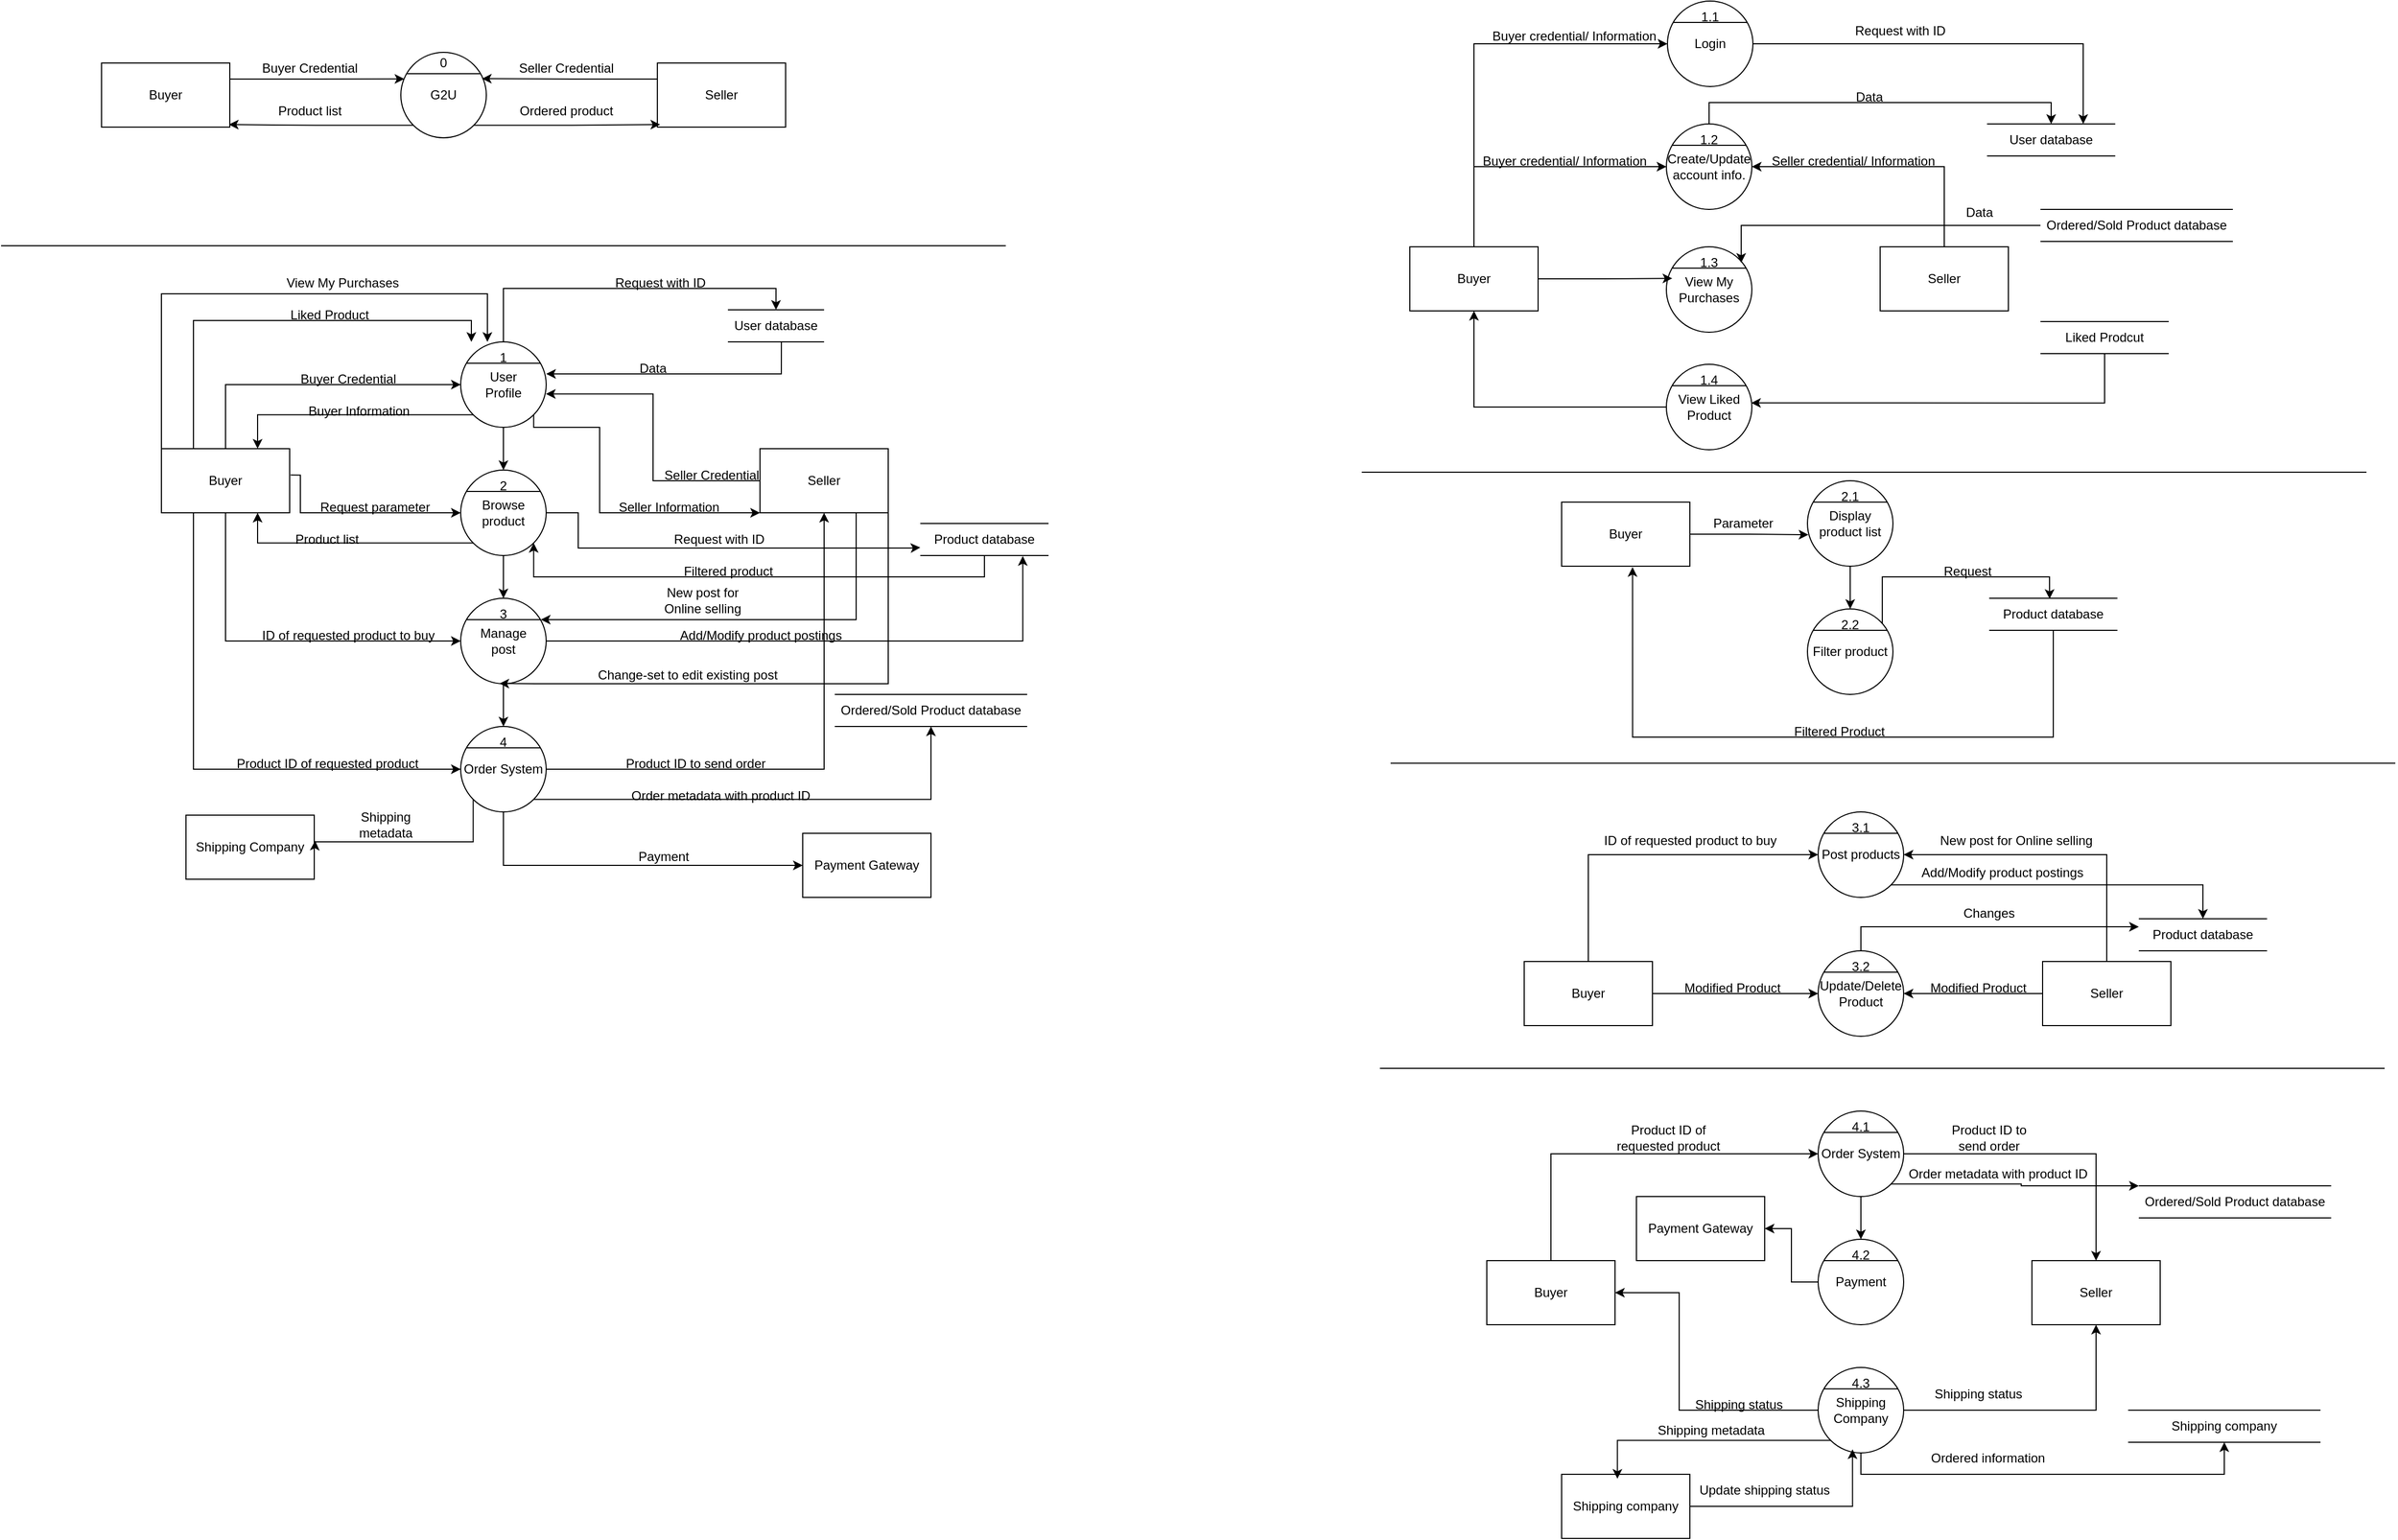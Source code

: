 <?xml version="1.0" encoding="UTF-8"?>
<mxfile version="25.0.3">
  <diagram name="Page-1" id="2da0_LZhXE6AjT2mIMM_">
    <mxGraphModel dx="4185" dy="1865" grid="0" gridSize="10" guides="1" tooltips="1" connect="1" arrows="1" fold="1" page="1" pageScale="1" pageWidth="1169" pageHeight="1654" math="0" shadow="0">
      <root>
        <mxCell id="0" />
        <mxCell id="1" parent="0" />
        <mxCell id="HS7JQHIB1URSpB4j-kUg-1" value="" style="group" parent="1" connectable="0" vertex="1">
          <mxGeometry x="480" y="360" width="80" height="80" as="geometry" />
        </mxCell>
        <mxCell id="HS7JQHIB1URSpB4j-kUg-2" value="User&lt;div&gt;Profile&lt;/div&gt;" style="ellipse;whiteSpace=wrap;html=1;aspect=fixed;" parent="HS7JQHIB1URSpB4j-kUg-1" vertex="1">
          <mxGeometry width="80" height="80" as="geometry" />
        </mxCell>
        <mxCell id="HS7JQHIB1URSpB4j-kUg-3" value="" style="endArrow=none;html=1;rounded=0;" parent="HS7JQHIB1URSpB4j-kUg-1" edge="1">
          <mxGeometry width="50" height="50" relative="1" as="geometry">
            <mxPoint x="5" y="20" as="sourcePoint" />
            <mxPoint x="75" y="20" as="targetPoint" />
          </mxGeometry>
        </mxCell>
        <mxCell id="HS7JQHIB1URSpB4j-kUg-4" value="1" style="text;html=1;align=center;verticalAlign=middle;whiteSpace=wrap;rounded=0;" parent="HS7JQHIB1URSpB4j-kUg-1" vertex="1">
          <mxGeometry x="10" width="60" height="30" as="geometry" />
        </mxCell>
        <mxCell id="HS7JQHIB1URSpB4j-kUg-5" value="" style="group" parent="1" connectable="0" vertex="1">
          <mxGeometry x="144" y="89" width="640" height="80" as="geometry" />
        </mxCell>
        <mxCell id="HS7JQHIB1URSpB4j-kUg-6" value="" style="group" parent="HS7JQHIB1URSpB4j-kUg-5" vertex="1" connectable="0">
          <mxGeometry x="280" width="80" height="80" as="geometry" />
        </mxCell>
        <mxCell id="HS7JQHIB1URSpB4j-kUg-7" value="G2U" style="ellipse;whiteSpace=wrap;html=1;aspect=fixed;" parent="HS7JQHIB1URSpB4j-kUg-6" vertex="1">
          <mxGeometry width="80" height="80" as="geometry" />
        </mxCell>
        <mxCell id="HS7JQHIB1URSpB4j-kUg-8" value="" style="endArrow=none;html=1;rounded=0;" parent="HS7JQHIB1URSpB4j-kUg-6" edge="1">
          <mxGeometry width="50" height="50" relative="1" as="geometry">
            <mxPoint x="5" y="20" as="sourcePoint" />
            <mxPoint x="75" y="20" as="targetPoint" />
          </mxGeometry>
        </mxCell>
        <mxCell id="HS7JQHIB1URSpB4j-kUg-9" value="0" style="text;html=1;align=center;verticalAlign=middle;whiteSpace=wrap;rounded=0;" parent="HS7JQHIB1URSpB4j-kUg-6" vertex="1">
          <mxGeometry x="20" width="40" height="20" as="geometry" />
        </mxCell>
        <mxCell id="HS7JQHIB1URSpB4j-kUg-10" value="Buyer" style="rounded=0;whiteSpace=wrap;html=1;" parent="HS7JQHIB1URSpB4j-kUg-5" vertex="1">
          <mxGeometry y="10" width="120" height="60" as="geometry" />
        </mxCell>
        <mxCell id="HS7JQHIB1URSpB4j-kUg-11" value="Seller" style="rounded=0;whiteSpace=wrap;html=1;" parent="HS7JQHIB1URSpB4j-kUg-5" vertex="1">
          <mxGeometry x="520" y="10" width="120" height="60" as="geometry" />
        </mxCell>
        <mxCell id="HS7JQHIB1URSpB4j-kUg-12" style="edgeStyle=orthogonalEdgeStyle;rounded=0;orthogonalLoop=1;jettySize=auto;html=1;exitX=1;exitY=0.25;exitDx=0;exitDy=0;entryX=0.041;entryY=0.311;entryDx=0;entryDy=0;entryPerimeter=0;" parent="HS7JQHIB1URSpB4j-kUg-5" source="HS7JQHIB1URSpB4j-kUg-10" target="HS7JQHIB1URSpB4j-kUg-7" edge="1">
          <mxGeometry relative="1" as="geometry" />
        </mxCell>
        <mxCell id="HS7JQHIB1URSpB4j-kUg-13" style="edgeStyle=orthogonalEdgeStyle;rounded=0;orthogonalLoop=1;jettySize=auto;html=1;exitX=0;exitY=0.25;exitDx=0;exitDy=0;entryX=0.949;entryY=0.308;entryDx=0;entryDy=0;entryPerimeter=0;" parent="HS7JQHIB1URSpB4j-kUg-5" source="HS7JQHIB1URSpB4j-kUg-11" target="HS7JQHIB1URSpB4j-kUg-7" edge="1">
          <mxGeometry relative="1" as="geometry" />
        </mxCell>
        <mxCell id="HS7JQHIB1URSpB4j-kUg-14" value="Seller Credential" style="text;html=1;align=center;verticalAlign=middle;whiteSpace=wrap;rounded=0;" parent="HS7JQHIB1URSpB4j-kUg-5" vertex="1">
          <mxGeometry x="380" width="110" height="30" as="geometry" />
        </mxCell>
        <mxCell id="HS7JQHIB1URSpB4j-kUg-15" value="Buyer Credential" style="text;html=1;align=center;verticalAlign=middle;whiteSpace=wrap;rounded=0;" parent="HS7JQHIB1URSpB4j-kUg-5" vertex="1">
          <mxGeometry x="140" width="110" height="30" as="geometry" />
        </mxCell>
        <mxCell id="HS7JQHIB1URSpB4j-kUg-16" style="edgeStyle=orthogonalEdgeStyle;rounded=0;orthogonalLoop=1;jettySize=auto;html=1;exitX=1;exitY=1;exitDx=0;exitDy=0;entryX=0.022;entryY=0.96;entryDx=0;entryDy=0;entryPerimeter=0;" parent="HS7JQHIB1URSpB4j-kUg-5" source="HS7JQHIB1URSpB4j-kUg-7" target="HS7JQHIB1URSpB4j-kUg-11" edge="1">
          <mxGeometry relative="1" as="geometry" />
        </mxCell>
        <mxCell id="HS7JQHIB1URSpB4j-kUg-17" value="Ordered product" style="text;html=1;align=center;verticalAlign=middle;whiteSpace=wrap;rounded=0;" parent="HS7JQHIB1URSpB4j-kUg-5" vertex="1">
          <mxGeometry x="380" y="40" width="110" height="30" as="geometry" />
        </mxCell>
        <mxCell id="HS7JQHIB1URSpB4j-kUg-18" style="edgeStyle=orthogonalEdgeStyle;rounded=0;orthogonalLoop=1;jettySize=auto;html=1;exitX=0;exitY=1;exitDx=0;exitDy=0;entryX=0.993;entryY=0.96;entryDx=0;entryDy=0;entryPerimeter=0;" parent="HS7JQHIB1URSpB4j-kUg-5" source="HS7JQHIB1URSpB4j-kUg-7" target="HS7JQHIB1URSpB4j-kUg-10" edge="1">
          <mxGeometry relative="1" as="geometry" />
        </mxCell>
        <mxCell id="HS7JQHIB1URSpB4j-kUg-19" value="Product list" style="text;html=1;align=center;verticalAlign=middle;whiteSpace=wrap;rounded=0;" parent="HS7JQHIB1URSpB4j-kUg-5" vertex="1">
          <mxGeometry x="140" y="40" width="110" height="30" as="geometry" />
        </mxCell>
        <mxCell id="HS7JQHIB1URSpB4j-kUg-20" value="" style="group" parent="1" connectable="0" vertex="1">
          <mxGeometry x="480" y="480" width="80" height="80" as="geometry" />
        </mxCell>
        <mxCell id="HS7JQHIB1URSpB4j-kUg-21" value="Browse&lt;div&gt;product&lt;/div&gt;" style="ellipse;whiteSpace=wrap;html=1;aspect=fixed;" parent="HS7JQHIB1URSpB4j-kUg-20" vertex="1">
          <mxGeometry width="80" height="80" as="geometry" />
        </mxCell>
        <mxCell id="HS7JQHIB1URSpB4j-kUg-22" value="" style="endArrow=none;html=1;rounded=0;" parent="HS7JQHIB1URSpB4j-kUg-20" edge="1">
          <mxGeometry width="50" height="50" relative="1" as="geometry">
            <mxPoint x="5" y="20" as="sourcePoint" />
            <mxPoint x="75" y="20" as="targetPoint" />
          </mxGeometry>
        </mxCell>
        <mxCell id="HS7JQHIB1URSpB4j-kUg-23" value="2" style="text;html=1;align=center;verticalAlign=middle;whiteSpace=wrap;rounded=0;" parent="HS7JQHIB1URSpB4j-kUg-20" vertex="1">
          <mxGeometry x="10" width="60" height="30" as="geometry" />
        </mxCell>
        <mxCell id="HS7JQHIB1URSpB4j-kUg-24" value="" style="group" parent="1" connectable="0" vertex="1">
          <mxGeometry x="480" y="600" width="80" height="80" as="geometry" />
        </mxCell>
        <mxCell id="HS7JQHIB1URSpB4j-kUg-25" value="Manage&lt;div&gt;post&lt;/div&gt;" style="ellipse;whiteSpace=wrap;html=1;aspect=fixed;" parent="HS7JQHIB1URSpB4j-kUg-24" vertex="1">
          <mxGeometry width="80" height="80" as="geometry" />
        </mxCell>
        <mxCell id="HS7JQHIB1URSpB4j-kUg-26" value="" style="endArrow=none;html=1;rounded=0;" parent="HS7JQHIB1URSpB4j-kUg-24" edge="1">
          <mxGeometry width="50" height="50" relative="1" as="geometry">
            <mxPoint x="5" y="20" as="sourcePoint" />
            <mxPoint x="75" y="20" as="targetPoint" />
          </mxGeometry>
        </mxCell>
        <mxCell id="HS7JQHIB1URSpB4j-kUg-27" value="3" style="text;html=1;align=center;verticalAlign=middle;whiteSpace=wrap;rounded=0;" parent="HS7JQHIB1URSpB4j-kUg-24" vertex="1">
          <mxGeometry x="10" width="60" height="30" as="geometry" />
        </mxCell>
        <mxCell id="HS7JQHIB1URSpB4j-kUg-28" value="" style="group" parent="1" connectable="0" vertex="1">
          <mxGeometry x="1750" y="1080" width="80" height="80" as="geometry" />
        </mxCell>
        <mxCell id="HS7JQHIB1URSpB4j-kUg-29" value="Order System" style="ellipse;whiteSpace=wrap;html=1;aspect=fixed;" parent="HS7JQHIB1URSpB4j-kUg-28" vertex="1">
          <mxGeometry width="80" height="80" as="geometry" />
        </mxCell>
        <mxCell id="HS7JQHIB1URSpB4j-kUg-30" value="" style="endArrow=none;html=1;rounded=0;" parent="HS7JQHIB1URSpB4j-kUg-28" edge="1">
          <mxGeometry width="50" height="50" relative="1" as="geometry">
            <mxPoint x="5" y="20" as="sourcePoint" />
            <mxPoint x="75" y="20" as="targetPoint" />
          </mxGeometry>
        </mxCell>
        <mxCell id="HS7JQHIB1URSpB4j-kUg-31" value="4.1" style="text;html=1;align=center;verticalAlign=middle;whiteSpace=wrap;rounded=0;" parent="HS7JQHIB1URSpB4j-kUg-28" vertex="1">
          <mxGeometry x="10" width="60" height="30" as="geometry" />
        </mxCell>
        <mxCell id="HS7JQHIB1URSpB4j-kUg-32" style="edgeStyle=orthogonalEdgeStyle;rounded=0;orthogonalLoop=1;jettySize=auto;html=1;entryX=0;entryY=0.5;entryDx=0;entryDy=0;" parent="1" source="HS7JQHIB1URSpB4j-kUg-36" target="HS7JQHIB1URSpB4j-kUg-2" edge="1">
          <mxGeometry relative="1" as="geometry">
            <Array as="points">
              <mxPoint x="260" y="400" />
            </Array>
          </mxGeometry>
        </mxCell>
        <mxCell id="HS7JQHIB1URSpB4j-kUg-33" style="edgeStyle=orthogonalEdgeStyle;rounded=0;orthogonalLoop=1;jettySize=auto;html=1;exitX=1.007;exitY=0.411;exitDx=0;exitDy=0;entryX=0;entryY=0.5;entryDx=0;entryDy=0;exitPerimeter=0;" parent="1" source="HS7JQHIB1URSpB4j-kUg-36" target="HS7JQHIB1URSpB4j-kUg-21" edge="1">
          <mxGeometry relative="1" as="geometry">
            <Array as="points">
              <mxPoint x="330" y="485" />
              <mxPoint x="330" y="520" />
            </Array>
          </mxGeometry>
        </mxCell>
        <mxCell id="HS7JQHIB1URSpB4j-kUg-34" style="edgeStyle=orthogonalEdgeStyle;rounded=0;orthogonalLoop=1;jettySize=auto;html=1;entryX=0;entryY=0.5;entryDx=0;entryDy=0;exitX=0.5;exitY=1;exitDx=0;exitDy=0;" parent="1" source="HS7JQHIB1URSpB4j-kUg-36" target="HS7JQHIB1URSpB4j-kUg-25" edge="1">
          <mxGeometry relative="1" as="geometry" />
        </mxCell>
        <mxCell id="HS7JQHIB1URSpB4j-kUg-35" style="edgeStyle=orthogonalEdgeStyle;rounded=0;orthogonalLoop=1;jettySize=auto;html=1;exitX=0.25;exitY=1;exitDx=0;exitDy=0;entryX=0;entryY=0.5;entryDx=0;entryDy=0;" parent="1" source="HS7JQHIB1URSpB4j-kUg-36" target="HS7JQHIB1URSpB4j-kUg-66" edge="1">
          <mxGeometry relative="1" as="geometry" />
        </mxCell>
        <mxCell id="EbZkSFVfQPcEhWvSneCZ-1" style="edgeStyle=orthogonalEdgeStyle;rounded=0;orthogonalLoop=1;jettySize=auto;html=1;exitX=0.25;exitY=0;exitDx=0;exitDy=0;entryX=0;entryY=0;entryDx=0;entryDy=0;" edge="1" parent="1" source="HS7JQHIB1URSpB4j-kUg-36" target="HS7JQHIB1URSpB4j-kUg-4">
          <mxGeometry relative="1" as="geometry" />
        </mxCell>
        <mxCell id="EbZkSFVfQPcEhWvSneCZ-3" style="edgeStyle=orthogonalEdgeStyle;rounded=0;orthogonalLoop=1;jettySize=auto;html=1;exitX=0;exitY=0;exitDx=0;exitDy=0;entryX=0.25;entryY=0;entryDx=0;entryDy=0;" edge="1" parent="1" source="HS7JQHIB1URSpB4j-kUg-36" target="HS7JQHIB1URSpB4j-kUg-4">
          <mxGeometry relative="1" as="geometry">
            <Array as="points">
              <mxPoint x="200" y="315" />
              <mxPoint x="505" y="315" />
            </Array>
          </mxGeometry>
        </mxCell>
        <mxCell id="HS7JQHIB1URSpB4j-kUg-36" value="Buyer" style="rounded=0;whiteSpace=wrap;html=1;" parent="1" vertex="1">
          <mxGeometry x="200" y="460" width="120" height="60" as="geometry" />
        </mxCell>
        <mxCell id="EbZkSFVfQPcEhWvSneCZ-9" style="edgeStyle=orthogonalEdgeStyle;rounded=0;orthogonalLoop=1;jettySize=auto;html=1;exitX=1;exitY=1;exitDx=0;exitDy=0;entryX=0.454;entryY=0.997;entryDx=0;entryDy=0;entryPerimeter=0;" edge="1" parent="1" source="HS7JQHIB1URSpB4j-kUg-37" target="HS7JQHIB1URSpB4j-kUg-25">
          <mxGeometry relative="1" as="geometry">
            <mxPoint x="564" y="667" as="targetPoint" />
            <Array as="points">
              <mxPoint x="880" y="680" />
              <mxPoint x="550" y="680" />
            </Array>
          </mxGeometry>
        </mxCell>
        <mxCell id="HS7JQHIB1URSpB4j-kUg-37" value="Seller" style="rounded=0;whiteSpace=wrap;html=1;" parent="1" vertex="1">
          <mxGeometry x="760" y="460" width="120" height="60" as="geometry" />
        </mxCell>
        <mxCell id="HS7JQHIB1URSpB4j-kUg-38" value="" style="group" parent="1" connectable="0" vertex="1">
          <mxGeometry x="730" y="330" width="90" height="30" as="geometry" />
        </mxCell>
        <mxCell id="HS7JQHIB1URSpB4j-kUg-39" value="" style="endArrow=none;html=1;rounded=0;" parent="HS7JQHIB1URSpB4j-kUg-38" edge="1">
          <mxGeometry width="50" height="50" relative="1" as="geometry">
            <mxPoint as="sourcePoint" />
            <mxPoint x="90" as="targetPoint" />
          </mxGeometry>
        </mxCell>
        <mxCell id="HS7JQHIB1URSpB4j-kUg-40" value="" style="endArrow=none;html=1;rounded=0;" parent="HS7JQHIB1URSpB4j-kUg-38" edge="1">
          <mxGeometry width="50" height="50" relative="1" as="geometry">
            <mxPoint y="30" as="sourcePoint" />
            <mxPoint x="90" y="30" as="targetPoint" />
          </mxGeometry>
        </mxCell>
        <mxCell id="HS7JQHIB1URSpB4j-kUg-41" value="User database" style="text;html=1;align=center;verticalAlign=middle;whiteSpace=wrap;rounded=0;" parent="HS7JQHIB1URSpB4j-kUg-38" vertex="1">
          <mxGeometry width="90" height="30" as="geometry" />
        </mxCell>
        <mxCell id="HS7JQHIB1URSpB4j-kUg-42" style="edgeStyle=orthogonalEdgeStyle;rounded=0;orthogonalLoop=1;jettySize=auto;html=1;exitX=0.5;exitY=0;exitDx=0;exitDy=0;entryX=0.5;entryY=0;entryDx=0;entryDy=0;" parent="1" source="HS7JQHIB1URSpB4j-kUg-4" target="HS7JQHIB1URSpB4j-kUg-41" edge="1">
          <mxGeometry relative="1" as="geometry">
            <mxPoint x="519.793" y="250" as="targetPoint" />
          </mxGeometry>
        </mxCell>
        <mxCell id="HS7JQHIB1URSpB4j-kUg-43" value="Request with ID" style="text;html=1;align=center;verticalAlign=middle;whiteSpace=wrap;rounded=0;" parent="1" vertex="1">
          <mxGeometry x="610" y="290" width="114" height="30" as="geometry" />
        </mxCell>
        <mxCell id="HS7JQHIB1URSpB4j-kUg-44" value="Data" style="text;html=1;align=center;verticalAlign=middle;whiteSpace=wrap;rounded=0;" parent="1" vertex="1">
          <mxGeometry x="630" y="370" width="60" height="30" as="geometry" />
        </mxCell>
        <mxCell id="HS7JQHIB1URSpB4j-kUg-45" value="Request with ID" style="text;html=1;align=center;verticalAlign=middle;whiteSpace=wrap;rounded=0;" parent="1" vertex="1">
          <mxGeometry x="664" y="530" width="116" height="30" as="geometry" />
        </mxCell>
        <mxCell id="HS7JQHIB1URSpB4j-kUg-46" value="Buyer Credential" style="text;html=1;align=center;verticalAlign=middle;whiteSpace=wrap;rounded=0;" parent="1" vertex="1">
          <mxGeometry x="310" y="380" width="130" height="30" as="geometry" />
        </mxCell>
        <mxCell id="HS7JQHIB1URSpB4j-kUg-47" style="edgeStyle=orthogonalEdgeStyle;rounded=0;orthogonalLoop=1;jettySize=auto;html=1;entryX=0.997;entryY=0.609;entryDx=0;entryDy=0;entryPerimeter=0;" parent="1" source="HS7JQHIB1URSpB4j-kUg-37" target="HS7JQHIB1URSpB4j-kUg-2" edge="1">
          <mxGeometry relative="1" as="geometry" />
        </mxCell>
        <mxCell id="HS7JQHIB1URSpB4j-kUg-48" value="Seller Credential" style="text;html=1;align=center;verticalAlign=middle;whiteSpace=wrap;rounded=0;" parent="1" vertex="1">
          <mxGeometry x="650" y="470" width="130" height="30" as="geometry" />
        </mxCell>
        <mxCell id="HS7JQHIB1URSpB4j-kUg-49" style="edgeStyle=orthogonalEdgeStyle;rounded=0;orthogonalLoop=1;jettySize=auto;html=1;exitX=0;exitY=1;exitDx=0;exitDy=0;entryX=0.75;entryY=0;entryDx=0;entryDy=0;" parent="1" source="HS7JQHIB1URSpB4j-kUg-2" target="HS7JQHIB1URSpB4j-kUg-36" edge="1">
          <mxGeometry relative="1" as="geometry" />
        </mxCell>
        <mxCell id="HS7JQHIB1URSpB4j-kUg-50" value="Buyer Information" style="text;html=1;align=center;verticalAlign=middle;whiteSpace=wrap;rounded=0;" parent="1" vertex="1">
          <mxGeometry x="320" y="410" width="130" height="30" as="geometry" />
        </mxCell>
        <mxCell id="HS7JQHIB1URSpB4j-kUg-51" style="edgeStyle=orthogonalEdgeStyle;rounded=0;orthogonalLoop=1;jettySize=auto;html=1;exitX=1;exitY=1;exitDx=0;exitDy=0;entryX=0;entryY=1;entryDx=0;entryDy=0;" parent="1" source="HS7JQHIB1URSpB4j-kUg-2" target="HS7JQHIB1URSpB4j-kUg-37" edge="1">
          <mxGeometry relative="1" as="geometry">
            <Array as="points">
              <mxPoint x="548" y="440" />
              <mxPoint x="610" y="440" />
              <mxPoint x="610" y="520" />
            </Array>
          </mxGeometry>
        </mxCell>
        <mxCell id="HS7JQHIB1URSpB4j-kUg-52" value="Seller Information" style="text;html=1;align=center;verticalAlign=middle;whiteSpace=wrap;rounded=0;" parent="1" vertex="1">
          <mxGeometry x="610" y="500" width="130" height="30" as="geometry" />
        </mxCell>
        <mxCell id="HS7JQHIB1URSpB4j-kUg-53" style="edgeStyle=orthogonalEdgeStyle;rounded=0;orthogonalLoop=1;jettySize=auto;html=1;entryX=1;entryY=0.375;entryDx=0;entryDy=0;entryPerimeter=0;exitX=0.556;exitY=1.013;exitDx=0;exitDy=0;exitPerimeter=0;" parent="1" source="HS7JQHIB1URSpB4j-kUg-41" target="HS7JQHIB1URSpB4j-kUg-2" edge="1">
          <mxGeometry relative="1" as="geometry">
            <mxPoint x="800" y="370" as="sourcePoint" />
            <mxPoint x="603" y="390" as="targetPoint" />
            <Array as="points">
              <mxPoint x="780" y="390" />
            </Array>
          </mxGeometry>
        </mxCell>
        <mxCell id="HS7JQHIB1URSpB4j-kUg-54" value="Request parameter" style="text;html=1;align=center;verticalAlign=middle;whiteSpace=wrap;rounded=0;" parent="1" vertex="1">
          <mxGeometry x="330" y="500" width="140" height="30" as="geometry" />
        </mxCell>
        <mxCell id="HS7JQHIB1URSpB4j-kUg-55" style="edgeStyle=orthogonalEdgeStyle;rounded=0;orthogonalLoop=1;jettySize=auto;html=1;exitX=0;exitY=1;exitDx=0;exitDy=0;entryX=0.75;entryY=1;entryDx=0;entryDy=0;" parent="1" source="HS7JQHIB1URSpB4j-kUg-21" target="HS7JQHIB1URSpB4j-kUg-36" edge="1">
          <mxGeometry relative="1" as="geometry" />
        </mxCell>
        <mxCell id="HS7JQHIB1URSpB4j-kUg-56" value="Product list" style="text;html=1;align=center;verticalAlign=middle;whiteSpace=wrap;rounded=0;" parent="1" vertex="1">
          <mxGeometry x="310" y="530" width="90" height="30" as="geometry" />
        </mxCell>
        <mxCell id="HS7JQHIB1URSpB4j-kUg-57" value="" style="group" parent="1" connectable="0" vertex="1">
          <mxGeometry x="910" y="530" width="120" height="30" as="geometry" />
        </mxCell>
        <mxCell id="HS7JQHIB1URSpB4j-kUg-58" value="" style="endArrow=none;html=1;rounded=0;" parent="HS7JQHIB1URSpB4j-kUg-57" edge="1">
          <mxGeometry width="50" height="50" relative="1" as="geometry">
            <mxPoint as="sourcePoint" />
            <mxPoint x="120" as="targetPoint" />
          </mxGeometry>
        </mxCell>
        <mxCell id="HS7JQHIB1URSpB4j-kUg-59" value="" style="endArrow=none;html=1;rounded=0;" parent="HS7JQHIB1URSpB4j-kUg-57" edge="1">
          <mxGeometry width="50" height="50" relative="1" as="geometry">
            <mxPoint y="30" as="sourcePoint" />
            <mxPoint x="120" y="30" as="targetPoint" />
          </mxGeometry>
        </mxCell>
        <mxCell id="HS7JQHIB1URSpB4j-kUg-60" value="Product database" style="text;html=1;align=center;verticalAlign=middle;whiteSpace=wrap;rounded=0;" parent="HS7JQHIB1URSpB4j-kUg-57" vertex="1">
          <mxGeometry width="120" height="30" as="geometry" />
        </mxCell>
        <mxCell id="HS7JQHIB1URSpB4j-kUg-61" style="edgeStyle=orthogonalEdgeStyle;rounded=0;orthogonalLoop=1;jettySize=auto;html=1;exitX=1;exitY=0.5;exitDx=0;exitDy=0;entryX=0;entryY=0.75;entryDx=0;entryDy=0;" parent="1" source="HS7JQHIB1URSpB4j-kUg-21" target="HS7JQHIB1URSpB4j-kUg-60" edge="1">
          <mxGeometry relative="1" as="geometry">
            <Array as="points">
              <mxPoint x="590" y="520" />
              <mxPoint x="590" y="553" />
              <mxPoint x="900" y="553" />
            </Array>
          </mxGeometry>
        </mxCell>
        <mxCell id="HS7JQHIB1URSpB4j-kUg-62" value="Add/Modify product postings" style="text;html=1;align=center;verticalAlign=middle;whiteSpace=wrap;rounded=0;" parent="1" vertex="1">
          <mxGeometry x="670" y="620" width="182" height="30" as="geometry" />
        </mxCell>
        <mxCell id="HS7JQHIB1URSpB4j-kUg-63" style="edgeStyle=orthogonalEdgeStyle;rounded=0;orthogonalLoop=1;jettySize=auto;html=1;exitX=0.5;exitY=1;exitDx=0;exitDy=0;entryX=1;entryY=1;entryDx=0;entryDy=0;" parent="1" source="HS7JQHIB1URSpB4j-kUg-60" target="HS7JQHIB1URSpB4j-kUg-21" edge="1">
          <mxGeometry relative="1" as="geometry">
            <Array as="points">
              <mxPoint x="970" y="580" />
              <mxPoint x="548" y="580" />
            </Array>
          </mxGeometry>
        </mxCell>
        <mxCell id="HS7JQHIB1URSpB4j-kUg-64" value="Filtered product" style="text;html=1;align=center;verticalAlign=middle;whiteSpace=wrap;rounded=0;" parent="1" vertex="1">
          <mxGeometry x="672.5" y="560" width="115" height="30" as="geometry" />
        </mxCell>
        <mxCell id="HS7JQHIB1URSpB4j-kUg-65" value="" style="group" parent="1" connectable="0" vertex="1">
          <mxGeometry x="480" y="720" width="80" height="80" as="geometry" />
        </mxCell>
        <mxCell id="HS7JQHIB1URSpB4j-kUg-66" value="Order System" style="ellipse;whiteSpace=wrap;html=1;aspect=fixed;" parent="HS7JQHIB1URSpB4j-kUg-65" vertex="1">
          <mxGeometry width="80" height="80" as="geometry" />
        </mxCell>
        <mxCell id="HS7JQHIB1URSpB4j-kUg-67" value="" style="endArrow=none;html=1;rounded=0;" parent="HS7JQHIB1URSpB4j-kUg-65" edge="1">
          <mxGeometry width="50" height="50" relative="1" as="geometry">
            <mxPoint x="5" y="20" as="sourcePoint" />
            <mxPoint x="75" y="20" as="targetPoint" />
          </mxGeometry>
        </mxCell>
        <mxCell id="HS7JQHIB1URSpB4j-kUg-68" value="4" style="text;html=1;align=center;verticalAlign=middle;whiteSpace=wrap;rounded=0;" parent="HS7JQHIB1URSpB4j-kUg-65" vertex="1">
          <mxGeometry x="10" width="60" height="30" as="geometry" />
        </mxCell>
        <mxCell id="HS7JQHIB1URSpB4j-kUg-69" style="edgeStyle=orthogonalEdgeStyle;rounded=0;orthogonalLoop=1;jettySize=auto;html=1;entryX=0.799;entryY=1.017;entryDx=0;entryDy=0;entryPerimeter=0;" parent="1" source="HS7JQHIB1URSpB4j-kUg-25" target="HS7JQHIB1URSpB4j-kUg-60" edge="1">
          <mxGeometry relative="1" as="geometry" />
        </mxCell>
        <mxCell id="HS7JQHIB1URSpB4j-kUg-70" value="Product ID of requested product" style="text;html=1;align=center;verticalAlign=middle;whiteSpace=wrap;rounded=0;" parent="1" vertex="1">
          <mxGeometry x="261" y="740" width="189" height="30" as="geometry" />
        </mxCell>
        <mxCell id="HS7JQHIB1URSpB4j-kUg-71" value="New post for Online selling" style="text;html=1;align=center;verticalAlign=middle;whiteSpace=wrap;rounded=0;" parent="1" vertex="1">
          <mxGeometry x="659" y="587" width="95" height="30" as="geometry" />
        </mxCell>
        <mxCell id="HS7JQHIB1URSpB4j-kUg-72" style="edgeStyle=orthogonalEdgeStyle;rounded=0;orthogonalLoop=1;jettySize=auto;html=1;exitX=0.75;exitY=1;exitDx=0;exitDy=0;" parent="1" source="HS7JQHIB1URSpB4j-kUg-37" edge="1">
          <mxGeometry relative="1" as="geometry">
            <mxPoint x="895" y="530.0" as="sourcePoint" />
            <mxPoint x="555" y="620" as="targetPoint" />
            <Array as="points">
              <mxPoint x="850" y="620" />
            </Array>
          </mxGeometry>
        </mxCell>
        <mxCell id="HS7JQHIB1URSpB4j-kUg-73" value="Payment" style="text;html=1;align=center;verticalAlign=middle;whiteSpace=wrap;rounded=0;" parent="1" vertex="1">
          <mxGeometry x="640" y="827" width="60" height="30" as="geometry" />
        </mxCell>
        <mxCell id="HS7JQHIB1URSpB4j-kUg-74" value="ID of requested product to buy" style="text;html=1;align=center;verticalAlign=middle;whiteSpace=wrap;rounded=0;" parent="1" vertex="1">
          <mxGeometry x="284.13" y="620" width="181.75" height="30" as="geometry" />
        </mxCell>
        <mxCell id="HS7JQHIB1URSpB4j-kUg-75" value="" style="group" parent="1" connectable="0" vertex="1">
          <mxGeometry x="830" y="690" width="180" height="30" as="geometry" />
        </mxCell>
        <mxCell id="HS7JQHIB1URSpB4j-kUg-76" value="" style="endArrow=none;html=1;rounded=0;" parent="HS7JQHIB1URSpB4j-kUg-75" edge="1">
          <mxGeometry width="50" height="50" relative="1" as="geometry">
            <mxPoint as="sourcePoint" />
            <mxPoint x="180" as="targetPoint" />
          </mxGeometry>
        </mxCell>
        <mxCell id="HS7JQHIB1URSpB4j-kUg-77" value="" style="endArrow=none;html=1;rounded=0;" parent="HS7JQHIB1URSpB4j-kUg-75" edge="1">
          <mxGeometry width="50" height="50" relative="1" as="geometry">
            <mxPoint y="30" as="sourcePoint" />
            <mxPoint x="180" y="30" as="targetPoint" />
          </mxGeometry>
        </mxCell>
        <mxCell id="HS7JQHIB1URSpB4j-kUg-78" value="Ordered/Sold Product database" style="text;html=1;align=center;verticalAlign=middle;whiteSpace=wrap;rounded=0;" parent="HS7JQHIB1URSpB4j-kUg-75" vertex="1">
          <mxGeometry width="180" height="30" as="geometry" />
        </mxCell>
        <mxCell id="HS7JQHIB1URSpB4j-kUg-79" style="edgeStyle=orthogonalEdgeStyle;rounded=0;orthogonalLoop=1;jettySize=auto;html=1;exitX=1;exitY=0.5;exitDx=0;exitDy=0;entryX=0.5;entryY=1;entryDx=0;entryDy=0;" parent="1" source="HS7JQHIB1URSpB4j-kUg-66" target="HS7JQHIB1URSpB4j-kUg-37" edge="1">
          <mxGeometry relative="1" as="geometry" />
        </mxCell>
        <mxCell id="HS7JQHIB1URSpB4j-kUg-80" value="Product ID to send order" style="text;html=1;align=center;verticalAlign=middle;whiteSpace=wrap;rounded=0;" parent="1" vertex="1">
          <mxGeometry x="625" y="740" width="150" height="30" as="geometry" />
        </mxCell>
        <mxCell id="HS7JQHIB1URSpB4j-kUg-81" style="edgeStyle=orthogonalEdgeStyle;rounded=0;orthogonalLoop=1;jettySize=auto;html=1;exitX=1;exitY=1;exitDx=0;exitDy=0;entryX=0.5;entryY=1;entryDx=0;entryDy=0;" parent="1" source="HS7JQHIB1URSpB4j-kUg-66" target="HS7JQHIB1URSpB4j-kUg-78" edge="1">
          <mxGeometry relative="1" as="geometry" />
        </mxCell>
        <mxCell id="HS7JQHIB1URSpB4j-kUg-82" value="Order metadata with product ID" style="text;html=1;align=center;verticalAlign=middle;whiteSpace=wrap;rounded=0;" parent="1" vertex="1">
          <mxGeometry x="630" y="770" width="187" height="30" as="geometry" />
        </mxCell>
        <mxCell id="HS7JQHIB1URSpB4j-kUg-83" value="" style="group" parent="1" connectable="0" vertex="1">
          <mxGeometry x="1608" y="156" width="80" height="80" as="geometry" />
        </mxCell>
        <mxCell id="HS7JQHIB1URSpB4j-kUg-84" value="Create/Update&lt;div&gt;account info.&lt;/div&gt;" style="ellipse;whiteSpace=wrap;html=1;aspect=fixed;" parent="HS7JQHIB1URSpB4j-kUg-83" vertex="1">
          <mxGeometry width="80" height="80" as="geometry" />
        </mxCell>
        <mxCell id="HS7JQHIB1URSpB4j-kUg-85" value="" style="endArrow=none;html=1;rounded=0;" parent="HS7JQHIB1URSpB4j-kUg-83" edge="1">
          <mxGeometry width="50" height="50" relative="1" as="geometry">
            <mxPoint x="5" y="20" as="sourcePoint" />
            <mxPoint x="75" y="20" as="targetPoint" />
          </mxGeometry>
        </mxCell>
        <mxCell id="HS7JQHIB1URSpB4j-kUg-86" value="1.2" style="text;html=1;align=center;verticalAlign=middle;whiteSpace=wrap;rounded=0;" parent="HS7JQHIB1URSpB4j-kUg-83" vertex="1">
          <mxGeometry x="10" width="60" height="30" as="geometry" />
        </mxCell>
        <mxCell id="HS7JQHIB1URSpB4j-kUg-87" value="" style="group" parent="1" connectable="0" vertex="1">
          <mxGeometry x="1740" y="610" width="80" height="80" as="geometry" />
        </mxCell>
        <mxCell id="HS7JQHIB1URSpB4j-kUg-88" value="Filter product" style="ellipse;whiteSpace=wrap;html=1;aspect=fixed;" parent="HS7JQHIB1URSpB4j-kUg-87" vertex="1">
          <mxGeometry width="80" height="80" as="geometry" />
        </mxCell>
        <mxCell id="HS7JQHIB1URSpB4j-kUg-89" value="" style="endArrow=none;html=1;rounded=0;" parent="HS7JQHIB1URSpB4j-kUg-87" edge="1">
          <mxGeometry width="50" height="50" relative="1" as="geometry">
            <mxPoint x="5" y="20" as="sourcePoint" />
            <mxPoint x="75" y="20" as="targetPoint" />
          </mxGeometry>
        </mxCell>
        <mxCell id="HS7JQHIB1URSpB4j-kUg-90" value="2.2" style="text;html=1;align=center;verticalAlign=middle;whiteSpace=wrap;rounded=0;" parent="HS7JQHIB1URSpB4j-kUg-87" vertex="1">
          <mxGeometry x="10" width="60" height="30" as="geometry" />
        </mxCell>
        <mxCell id="HS7JQHIB1URSpB4j-kUg-91" value="" style="group" parent="1" connectable="0" vertex="1">
          <mxGeometry x="1750" y="1320" width="80" height="80" as="geometry" />
        </mxCell>
        <mxCell id="HS7JQHIB1URSpB4j-kUg-92" value="Shipping Company" style="ellipse;whiteSpace=wrap;html=1;aspect=fixed;" parent="HS7JQHIB1URSpB4j-kUg-91" vertex="1">
          <mxGeometry width="80" height="80" as="geometry" />
        </mxCell>
        <mxCell id="HS7JQHIB1URSpB4j-kUg-93" value="" style="endArrow=none;html=1;rounded=0;" parent="HS7JQHIB1URSpB4j-kUg-91" edge="1">
          <mxGeometry width="50" height="50" relative="1" as="geometry">
            <mxPoint x="5" y="20" as="sourcePoint" />
            <mxPoint x="75" y="20" as="targetPoint" />
          </mxGeometry>
        </mxCell>
        <mxCell id="HS7JQHIB1URSpB4j-kUg-94" value="4.3" style="text;html=1;align=center;verticalAlign=middle;whiteSpace=wrap;rounded=0;" parent="HS7JQHIB1URSpB4j-kUg-91" vertex="1">
          <mxGeometry x="10" width="60" height="30" as="geometry" />
        </mxCell>
        <mxCell id="HS7JQHIB1URSpB4j-kUg-95" value="" style="group" parent="1" connectable="0" vertex="1">
          <mxGeometry x="1740" y="490" width="80" height="80" as="geometry" />
        </mxCell>
        <mxCell id="HS7JQHIB1URSpB4j-kUg-96" value="Display product list" style="ellipse;whiteSpace=wrap;html=1;aspect=fixed;" parent="HS7JQHIB1URSpB4j-kUg-95" vertex="1">
          <mxGeometry width="80" height="80" as="geometry" />
        </mxCell>
        <mxCell id="HS7JQHIB1URSpB4j-kUg-97" value="" style="endArrow=none;html=1;rounded=0;" parent="HS7JQHIB1URSpB4j-kUg-95" edge="1">
          <mxGeometry width="50" height="50" relative="1" as="geometry">
            <mxPoint x="5" y="20" as="sourcePoint" />
            <mxPoint x="75" y="20" as="targetPoint" />
          </mxGeometry>
        </mxCell>
        <mxCell id="HS7JQHIB1URSpB4j-kUg-98" value="2.1" style="text;html=1;align=center;verticalAlign=middle;whiteSpace=wrap;rounded=0;" parent="HS7JQHIB1URSpB4j-kUg-95" vertex="1">
          <mxGeometry x="10" width="60" height="30" as="geometry" />
        </mxCell>
        <mxCell id="HS7JQHIB1URSpB4j-kUg-99" value="" style="group" parent="1" connectable="0" vertex="1">
          <mxGeometry x="1750" y="1200" width="80" height="80" as="geometry" />
        </mxCell>
        <mxCell id="HS7JQHIB1URSpB4j-kUg-100" value="Payment" style="ellipse;whiteSpace=wrap;html=1;aspect=fixed;" parent="HS7JQHIB1URSpB4j-kUg-99" vertex="1">
          <mxGeometry width="80" height="80" as="geometry" />
        </mxCell>
        <mxCell id="HS7JQHIB1URSpB4j-kUg-101" value="" style="endArrow=none;html=1;rounded=0;" parent="HS7JQHIB1URSpB4j-kUg-99" edge="1">
          <mxGeometry width="50" height="50" relative="1" as="geometry">
            <mxPoint x="5" y="20" as="sourcePoint" />
            <mxPoint x="75" y="20" as="targetPoint" />
          </mxGeometry>
        </mxCell>
        <mxCell id="HS7JQHIB1URSpB4j-kUg-102" value="4.2" style="text;html=1;align=center;verticalAlign=middle;whiteSpace=wrap;rounded=0;" parent="HS7JQHIB1URSpB4j-kUg-99" vertex="1">
          <mxGeometry x="10" width="60" height="30" as="geometry" />
        </mxCell>
        <mxCell id="HS7JQHIB1URSpB4j-kUg-103" value="" style="group" parent="1" connectable="0" vertex="1">
          <mxGeometry x="1608" y="271" width="80" height="80" as="geometry" />
        </mxCell>
        <mxCell id="HS7JQHIB1URSpB4j-kUg-104" value="View My Purchases" style="ellipse;whiteSpace=wrap;html=1;aspect=fixed;" parent="HS7JQHIB1URSpB4j-kUg-103" vertex="1">
          <mxGeometry width="80" height="80" as="geometry" />
        </mxCell>
        <mxCell id="HS7JQHIB1URSpB4j-kUg-105" value="" style="endArrow=none;html=1;rounded=0;" parent="HS7JQHIB1URSpB4j-kUg-103" edge="1">
          <mxGeometry width="50" height="50" relative="1" as="geometry">
            <mxPoint x="5" y="20" as="sourcePoint" />
            <mxPoint x="75" y="20" as="targetPoint" />
          </mxGeometry>
        </mxCell>
        <mxCell id="HS7JQHIB1URSpB4j-kUg-106" value="1.3" style="text;html=1;align=center;verticalAlign=middle;whiteSpace=wrap;rounded=0;" parent="HS7JQHIB1URSpB4j-kUg-103" vertex="1">
          <mxGeometry x="10" width="60" height="30" as="geometry" />
        </mxCell>
        <mxCell id="HS7JQHIB1URSpB4j-kUg-107" value="" style="group" parent="1" connectable="0" vertex="1">
          <mxGeometry x="1608" y="381" width="80" height="80" as="geometry" />
        </mxCell>
        <mxCell id="HS7JQHIB1URSpB4j-kUg-108" value="View Liked Product" style="ellipse;whiteSpace=wrap;html=1;aspect=fixed;" parent="HS7JQHIB1URSpB4j-kUg-107" vertex="1">
          <mxGeometry width="80" height="80" as="geometry" />
        </mxCell>
        <mxCell id="HS7JQHIB1URSpB4j-kUg-109" value="" style="endArrow=none;html=1;rounded=0;" parent="HS7JQHIB1URSpB4j-kUg-107" edge="1">
          <mxGeometry width="50" height="50" relative="1" as="geometry">
            <mxPoint x="5" y="20" as="sourcePoint" />
            <mxPoint x="75" y="20" as="targetPoint" />
          </mxGeometry>
        </mxCell>
        <mxCell id="HS7JQHIB1URSpB4j-kUg-110" value="1.4" style="text;html=1;align=center;verticalAlign=middle;whiteSpace=wrap;rounded=0;" parent="HS7JQHIB1URSpB4j-kUg-107" vertex="1">
          <mxGeometry x="10" width="60" height="30" as="geometry" />
        </mxCell>
        <mxCell id="HS7JQHIB1URSpB4j-kUg-111" value="Payment Gateway" style="rounded=0;whiteSpace=wrap;html=1;" parent="1" vertex="1">
          <mxGeometry x="800" y="820" width="120" height="60" as="geometry" />
        </mxCell>
        <mxCell id="HS7JQHIB1URSpB4j-kUg-112" style="edgeStyle=orthogonalEdgeStyle;rounded=0;orthogonalLoop=1;jettySize=auto;html=1;entryX=0;entryY=0.5;entryDx=0;entryDy=0;" parent="1" source="HS7JQHIB1URSpB4j-kUg-66" target="HS7JQHIB1URSpB4j-kUg-111" edge="1">
          <mxGeometry relative="1" as="geometry">
            <Array as="points">
              <mxPoint x="520" y="850" />
            </Array>
          </mxGeometry>
        </mxCell>
        <mxCell id="HS7JQHIB1URSpB4j-kUg-113" style="edgeStyle=orthogonalEdgeStyle;rounded=0;orthogonalLoop=1;jettySize=auto;html=1;entryX=0;entryY=0.5;entryDx=0;entryDy=0;" parent="1" source="HS7JQHIB1URSpB4j-kUg-114" target="HS7JQHIB1URSpB4j-kUg-84" edge="1">
          <mxGeometry relative="1" as="geometry">
            <Array as="points">
              <mxPoint x="1428" y="196" />
            </Array>
          </mxGeometry>
        </mxCell>
        <mxCell id="EbZkSFVfQPcEhWvSneCZ-36" style="edgeStyle=orthogonalEdgeStyle;rounded=0;orthogonalLoop=1;jettySize=auto;html=1;entryX=0;entryY=0.5;entryDx=0;entryDy=0;" edge="1" parent="1" source="HS7JQHIB1URSpB4j-kUg-114" target="EbZkSFVfQPcEhWvSneCZ-33">
          <mxGeometry relative="1" as="geometry">
            <Array as="points">
              <mxPoint x="1428" y="81" />
            </Array>
          </mxGeometry>
        </mxCell>
        <mxCell id="HS7JQHIB1URSpB4j-kUg-114" value="Buyer" style="rounded=0;whiteSpace=wrap;html=1;" parent="1" vertex="1">
          <mxGeometry x="1368" y="271" width="120" height="60" as="geometry" />
        </mxCell>
        <mxCell id="HS7JQHIB1URSpB4j-kUg-115" style="edgeStyle=orthogonalEdgeStyle;rounded=0;orthogonalLoop=1;jettySize=auto;html=1;entryX=1;entryY=0.5;entryDx=0;entryDy=0;" parent="1" source="HS7JQHIB1URSpB4j-kUg-116" target="HS7JQHIB1URSpB4j-kUg-84" edge="1">
          <mxGeometry relative="1" as="geometry">
            <Array as="points">
              <mxPoint x="1868" y="196" />
            </Array>
          </mxGeometry>
        </mxCell>
        <mxCell id="HS7JQHIB1URSpB4j-kUg-116" value="Seller" style="rounded=0;whiteSpace=wrap;html=1;" parent="1" vertex="1">
          <mxGeometry x="1808" y="271" width="120" height="60" as="geometry" />
        </mxCell>
        <mxCell id="HS7JQHIB1URSpB4j-kUg-117" value="" style="group" parent="1" connectable="0" vertex="1">
          <mxGeometry x="1908" y="156" width="120" height="30" as="geometry" />
        </mxCell>
        <mxCell id="HS7JQHIB1URSpB4j-kUg-118" value="" style="endArrow=none;html=1;rounded=0;" parent="HS7JQHIB1URSpB4j-kUg-117" edge="1">
          <mxGeometry width="50" height="50" relative="1" as="geometry">
            <mxPoint as="sourcePoint" />
            <mxPoint x="120" as="targetPoint" />
          </mxGeometry>
        </mxCell>
        <mxCell id="HS7JQHIB1URSpB4j-kUg-119" value="" style="endArrow=none;html=1;rounded=0;" parent="HS7JQHIB1URSpB4j-kUg-117" edge="1">
          <mxGeometry width="50" height="50" relative="1" as="geometry">
            <mxPoint y="30" as="sourcePoint" />
            <mxPoint x="120" y="30" as="targetPoint" />
          </mxGeometry>
        </mxCell>
        <mxCell id="HS7JQHIB1URSpB4j-kUg-120" value="User database" style="text;html=1;align=center;verticalAlign=middle;whiteSpace=wrap;rounded=0;" parent="HS7JQHIB1URSpB4j-kUg-117" vertex="1">
          <mxGeometry width="120" height="30" as="geometry" />
        </mxCell>
        <mxCell id="HS7JQHIB1URSpB4j-kUg-121" value="Data" style="text;html=1;align=center;verticalAlign=middle;whiteSpace=wrap;rounded=0;" parent="1" vertex="1">
          <mxGeometry x="1768" y="116" width="60" height="30" as="geometry" />
        </mxCell>
        <mxCell id="HS7JQHIB1URSpB4j-kUg-122" value="Buyer credential/ Information" style="text;html=1;align=center;verticalAlign=middle;whiteSpace=wrap;rounded=0;" parent="1" vertex="1">
          <mxGeometry x="1408" y="176" width="210" height="30" as="geometry" />
        </mxCell>
        <mxCell id="HS7JQHIB1URSpB4j-kUg-123" value="Data" style="text;html=1;align=center;verticalAlign=middle;whiteSpace=wrap;rounded=0;" parent="1" vertex="1">
          <mxGeometry x="1870.5" y="224" width="60" height="30" as="geometry" />
        </mxCell>
        <mxCell id="HS7JQHIB1URSpB4j-kUg-124" value="Seller credential/ Information" style="text;html=1;align=center;verticalAlign=middle;whiteSpace=wrap;rounded=0;" parent="1" vertex="1">
          <mxGeometry x="1678" y="176" width="210" height="30" as="geometry" />
        </mxCell>
        <mxCell id="HS7JQHIB1URSpB4j-kUg-125" style="edgeStyle=orthogonalEdgeStyle;rounded=0;orthogonalLoop=1;jettySize=auto;html=1;exitX=0.5;exitY=0;exitDx=0;exitDy=0;entryX=0.5;entryY=0;entryDx=0;entryDy=0;" parent="1" source="HS7JQHIB1URSpB4j-kUg-86" target="HS7JQHIB1URSpB4j-kUg-120" edge="1">
          <mxGeometry relative="1" as="geometry" />
        </mxCell>
        <mxCell id="HS7JQHIB1URSpB4j-kUg-126" value="" style="group" parent="1" connectable="0" vertex="1">
          <mxGeometry x="1958" y="236" width="180" height="30" as="geometry" />
        </mxCell>
        <mxCell id="HS7JQHIB1URSpB4j-kUg-127" value="" style="endArrow=none;html=1;rounded=0;" parent="HS7JQHIB1URSpB4j-kUg-126" edge="1">
          <mxGeometry width="50" height="50" relative="1" as="geometry">
            <mxPoint as="sourcePoint" />
            <mxPoint x="180" as="targetPoint" />
          </mxGeometry>
        </mxCell>
        <mxCell id="HS7JQHIB1URSpB4j-kUg-128" value="" style="endArrow=none;html=1;rounded=0;" parent="HS7JQHIB1URSpB4j-kUg-126" edge="1">
          <mxGeometry width="50" height="50" relative="1" as="geometry">
            <mxPoint y="30" as="sourcePoint" />
            <mxPoint x="180" y="30" as="targetPoint" />
          </mxGeometry>
        </mxCell>
        <mxCell id="HS7JQHIB1URSpB4j-kUg-129" value="Ordered/Sold Product database" style="text;html=1;align=center;verticalAlign=middle;whiteSpace=wrap;rounded=0;" parent="HS7JQHIB1URSpB4j-kUg-126" vertex="1">
          <mxGeometry width="180" height="30" as="geometry" />
        </mxCell>
        <mxCell id="HS7JQHIB1URSpB4j-kUg-130" style="edgeStyle=orthogonalEdgeStyle;rounded=0;orthogonalLoop=1;jettySize=auto;html=1;exitX=1;exitY=0.5;exitDx=0;exitDy=0;entryX=0.069;entryY=0.37;entryDx=0;entryDy=0;entryPerimeter=0;" parent="1" source="HS7JQHIB1URSpB4j-kUg-114" target="HS7JQHIB1URSpB4j-kUg-104" edge="1">
          <mxGeometry relative="1" as="geometry" />
        </mxCell>
        <mxCell id="HS7JQHIB1URSpB4j-kUg-131" style="edgeStyle=orthogonalEdgeStyle;rounded=0;orthogonalLoop=1;jettySize=auto;html=1;exitX=0;exitY=0.5;exitDx=0;exitDy=0;entryX=1;entryY=0.5;entryDx=0;entryDy=0;" parent="1" source="HS7JQHIB1URSpB4j-kUg-129" target="HS7JQHIB1URSpB4j-kUg-106" edge="1">
          <mxGeometry relative="1" as="geometry">
            <Array as="points">
              <mxPoint x="1678" y="251" />
            </Array>
          </mxGeometry>
        </mxCell>
        <mxCell id="HS7JQHIB1URSpB4j-kUg-132" value="" style="group" parent="1" connectable="0" vertex="1">
          <mxGeometry x="1958" y="341" width="120" height="30" as="geometry" />
        </mxCell>
        <mxCell id="HS7JQHIB1URSpB4j-kUg-133" value="" style="endArrow=none;html=1;rounded=0;" parent="HS7JQHIB1URSpB4j-kUg-132" edge="1">
          <mxGeometry width="50" height="50" relative="1" as="geometry">
            <mxPoint as="sourcePoint" />
            <mxPoint x="120" as="targetPoint" />
          </mxGeometry>
        </mxCell>
        <mxCell id="HS7JQHIB1URSpB4j-kUg-134" value="" style="endArrow=none;html=1;rounded=0;" parent="HS7JQHIB1URSpB4j-kUg-132" edge="1">
          <mxGeometry width="50" height="50" relative="1" as="geometry">
            <mxPoint y="30" as="sourcePoint" />
            <mxPoint x="120" y="30" as="targetPoint" />
          </mxGeometry>
        </mxCell>
        <mxCell id="HS7JQHIB1URSpB4j-kUg-135" value="Liked Prodcut" style="text;html=1;align=center;verticalAlign=middle;whiteSpace=wrap;rounded=0;" parent="HS7JQHIB1URSpB4j-kUg-132" vertex="1">
          <mxGeometry width="120" height="30" as="geometry" />
        </mxCell>
        <mxCell id="HS7JQHIB1URSpB4j-kUg-136" style="edgeStyle=orthogonalEdgeStyle;rounded=0;orthogonalLoop=1;jettySize=auto;html=1;entryX=0.5;entryY=1;entryDx=0;entryDy=0;" parent="1" source="HS7JQHIB1URSpB4j-kUg-108" target="HS7JQHIB1URSpB4j-kUg-114" edge="1">
          <mxGeometry relative="1" as="geometry" />
        </mxCell>
        <mxCell id="HS7JQHIB1URSpB4j-kUg-137" style="edgeStyle=orthogonalEdgeStyle;rounded=0;orthogonalLoop=1;jettySize=auto;html=1;entryX=0.992;entryY=0.452;entryDx=0;entryDy=0;entryPerimeter=0;" parent="1" source="HS7JQHIB1URSpB4j-kUg-135" target="HS7JQHIB1URSpB4j-kUg-108" edge="1">
          <mxGeometry relative="1" as="geometry">
            <Array as="points">
              <mxPoint x="2018" y="417" />
            </Array>
          </mxGeometry>
        </mxCell>
        <mxCell id="HS7JQHIB1URSpB4j-kUg-138" value="" style="endArrow=none;html=1;rounded=0;" parent="1" edge="1">
          <mxGeometry width="50" height="50" relative="1" as="geometry">
            <mxPoint x="1323" y="482" as="sourcePoint" />
            <mxPoint x="2263" y="482" as="targetPoint" />
          </mxGeometry>
        </mxCell>
        <mxCell id="HS7JQHIB1URSpB4j-kUg-139" value="" style="group" parent="1" connectable="0" vertex="1">
          <mxGeometry x="1910" y="600" width="120" height="30" as="geometry" />
        </mxCell>
        <mxCell id="HS7JQHIB1URSpB4j-kUg-140" value="" style="endArrow=none;html=1;rounded=0;" parent="HS7JQHIB1URSpB4j-kUg-139" edge="1">
          <mxGeometry width="50" height="50" relative="1" as="geometry">
            <mxPoint as="sourcePoint" />
            <mxPoint x="120" as="targetPoint" />
          </mxGeometry>
        </mxCell>
        <mxCell id="HS7JQHIB1URSpB4j-kUg-141" value="" style="endArrow=none;html=1;rounded=0;" parent="HS7JQHIB1URSpB4j-kUg-139" edge="1">
          <mxGeometry width="50" height="50" relative="1" as="geometry">
            <mxPoint y="30" as="sourcePoint" />
            <mxPoint x="120" y="30" as="targetPoint" />
          </mxGeometry>
        </mxCell>
        <mxCell id="HS7JQHIB1URSpB4j-kUg-142" value="Product database" style="text;html=1;align=center;verticalAlign=middle;whiteSpace=wrap;rounded=0;" parent="HS7JQHIB1URSpB4j-kUg-139" vertex="1">
          <mxGeometry width="120" height="30" as="geometry" />
        </mxCell>
        <mxCell id="HS7JQHIB1URSpB4j-kUg-143" value="Buyer" style="rounded=0;whiteSpace=wrap;html=1;" parent="1" vertex="1">
          <mxGeometry x="1510" y="510" width="120" height="60" as="geometry" />
        </mxCell>
        <mxCell id="HS7JQHIB1URSpB4j-kUg-144" style="edgeStyle=orthogonalEdgeStyle;rounded=0;orthogonalLoop=1;jettySize=auto;html=1;entryX=0.011;entryY=0.632;entryDx=0;entryDy=0;entryPerimeter=0;" parent="1" source="HS7JQHIB1URSpB4j-kUg-143" target="HS7JQHIB1URSpB4j-kUg-96" edge="1">
          <mxGeometry relative="1" as="geometry" />
        </mxCell>
        <mxCell id="HS7JQHIB1URSpB4j-kUg-145" value="Product ID of requested product" style="text;html=1;align=center;verticalAlign=middle;whiteSpace=wrap;rounded=0;" parent="1" vertex="1">
          <mxGeometry x="1560" y="1090" width="100" height="30" as="geometry" />
        </mxCell>
        <mxCell id="HS7JQHIB1URSpB4j-kUg-146" value="Parameter" style="text;html=1;align=center;verticalAlign=middle;whiteSpace=wrap;rounded=0;" parent="1" vertex="1">
          <mxGeometry x="1650" y="515" width="60" height="30" as="geometry" />
        </mxCell>
        <mxCell id="HS7JQHIB1URSpB4j-kUg-147" style="edgeStyle=orthogonalEdgeStyle;rounded=0;orthogonalLoop=1;jettySize=auto;html=1;exitX=0.5;exitY=1;exitDx=0;exitDy=0;entryX=0.5;entryY=0;entryDx=0;entryDy=0;" parent="1" source="HS7JQHIB1URSpB4j-kUg-96" target="HS7JQHIB1URSpB4j-kUg-90" edge="1">
          <mxGeometry relative="1" as="geometry" />
        </mxCell>
        <mxCell id="HS7JQHIB1URSpB4j-kUg-148" style="edgeStyle=orthogonalEdgeStyle;rounded=0;orthogonalLoop=1;jettySize=auto;html=1;entryX=0.471;entryY=0.019;entryDx=0;entryDy=0;entryPerimeter=0;" parent="1" source="HS7JQHIB1URSpB4j-kUg-88" target="HS7JQHIB1URSpB4j-kUg-142" edge="1">
          <mxGeometry relative="1" as="geometry">
            <Array as="points">
              <mxPoint x="1810" y="580" />
              <mxPoint x="1967" y="580" />
            </Array>
          </mxGeometry>
        </mxCell>
        <mxCell id="HS7JQHIB1URSpB4j-kUg-149" value="Request" style="text;html=1;align=center;verticalAlign=middle;whiteSpace=wrap;rounded=0;" parent="1" vertex="1">
          <mxGeometry x="1860" y="560" width="60" height="30" as="geometry" />
        </mxCell>
        <mxCell id="HS7JQHIB1URSpB4j-kUg-150" style="edgeStyle=orthogonalEdgeStyle;rounded=0;orthogonalLoop=1;jettySize=auto;html=1;exitX=0.5;exitY=1;exitDx=0;exitDy=0;entryX=0.553;entryY=1.014;entryDx=0;entryDy=0;entryPerimeter=0;" parent="1" source="HS7JQHIB1URSpB4j-kUg-142" target="HS7JQHIB1URSpB4j-kUg-143" edge="1">
          <mxGeometry relative="1" as="geometry">
            <Array as="points">
              <mxPoint x="1970" y="730" />
              <mxPoint x="1576" y="730" />
            </Array>
          </mxGeometry>
        </mxCell>
        <mxCell id="HS7JQHIB1URSpB4j-kUg-151" value="Filtered Product" style="text;html=1;align=center;verticalAlign=middle;whiteSpace=wrap;rounded=0;" parent="1" vertex="1">
          <mxGeometry x="1715" y="710" width="110" height="30" as="geometry" />
        </mxCell>
        <mxCell id="HS7JQHIB1URSpB4j-kUg-152" value="" style="endArrow=none;html=1;rounded=0;" parent="1" edge="1">
          <mxGeometry width="50" height="50" relative="1" as="geometry">
            <mxPoint x="1350" y="754.41" as="sourcePoint" />
            <mxPoint x="2290" y="754.41" as="targetPoint" />
          </mxGeometry>
        </mxCell>
        <mxCell id="HS7JQHIB1URSpB4j-kUg-153" value="" style="group" parent="1" connectable="0" vertex="1">
          <mxGeometry x="1750" y="800" width="80" height="80" as="geometry" />
        </mxCell>
        <mxCell id="HS7JQHIB1URSpB4j-kUg-154" value="Post products" style="ellipse;whiteSpace=wrap;html=1;aspect=fixed;" parent="HS7JQHIB1URSpB4j-kUg-153" vertex="1">
          <mxGeometry width="80" height="80" as="geometry" />
        </mxCell>
        <mxCell id="HS7JQHIB1URSpB4j-kUg-155" value="" style="endArrow=none;html=1;rounded=0;" parent="HS7JQHIB1URSpB4j-kUg-153" edge="1">
          <mxGeometry width="50" height="50" relative="1" as="geometry">
            <mxPoint x="5" y="20" as="sourcePoint" />
            <mxPoint x="75" y="20" as="targetPoint" />
          </mxGeometry>
        </mxCell>
        <mxCell id="HS7JQHIB1URSpB4j-kUg-156" value="3.1" style="text;html=1;align=center;verticalAlign=middle;whiteSpace=wrap;rounded=0;" parent="HS7JQHIB1URSpB4j-kUg-153" vertex="1">
          <mxGeometry x="10" width="60" height="30" as="geometry" />
        </mxCell>
        <mxCell id="HS7JQHIB1URSpB4j-kUg-157" value="" style="group" parent="1" connectable="0" vertex="1">
          <mxGeometry x="1750" y="930" width="80" height="80" as="geometry" />
        </mxCell>
        <mxCell id="HS7JQHIB1URSpB4j-kUg-158" value="Update/Delete&lt;div&gt;Product&lt;/div&gt;" style="ellipse;whiteSpace=wrap;html=1;aspect=fixed;" parent="HS7JQHIB1URSpB4j-kUg-157" vertex="1">
          <mxGeometry width="80" height="80" as="geometry" />
        </mxCell>
        <mxCell id="HS7JQHIB1URSpB4j-kUg-159" value="" style="endArrow=none;html=1;rounded=0;" parent="HS7JQHIB1URSpB4j-kUg-157" edge="1">
          <mxGeometry width="50" height="50" relative="1" as="geometry">
            <mxPoint x="5" y="20" as="sourcePoint" />
            <mxPoint x="75" y="20" as="targetPoint" />
          </mxGeometry>
        </mxCell>
        <mxCell id="HS7JQHIB1URSpB4j-kUg-160" value="3.2" style="text;html=1;align=center;verticalAlign=middle;whiteSpace=wrap;rounded=0;" parent="HS7JQHIB1URSpB4j-kUg-157" vertex="1">
          <mxGeometry x="10" width="60" height="30" as="geometry" />
        </mxCell>
        <mxCell id="HS7JQHIB1URSpB4j-kUg-161" style="edgeStyle=orthogonalEdgeStyle;rounded=0;orthogonalLoop=1;jettySize=auto;html=1;entryX=0;entryY=0.5;entryDx=0;entryDy=0;" parent="1" source="HS7JQHIB1URSpB4j-kUg-163" target="HS7JQHIB1URSpB4j-kUg-154" edge="1">
          <mxGeometry relative="1" as="geometry">
            <Array as="points">
              <mxPoint x="1535" y="840" />
            </Array>
          </mxGeometry>
        </mxCell>
        <mxCell id="HS7JQHIB1URSpB4j-kUg-162" style="edgeStyle=orthogonalEdgeStyle;rounded=0;orthogonalLoop=1;jettySize=auto;html=1;exitX=1;exitY=0.5;exitDx=0;exitDy=0;entryX=0;entryY=0.5;entryDx=0;entryDy=0;" parent="1" source="HS7JQHIB1URSpB4j-kUg-163" target="HS7JQHIB1URSpB4j-kUg-158" edge="1">
          <mxGeometry relative="1" as="geometry" />
        </mxCell>
        <mxCell id="HS7JQHIB1URSpB4j-kUg-163" value="Buyer" style="rounded=0;whiteSpace=wrap;html=1;" parent="1" vertex="1">
          <mxGeometry x="1475" y="940" width="120" height="60" as="geometry" />
        </mxCell>
        <mxCell id="HS7JQHIB1URSpB4j-kUg-164" style="edgeStyle=orthogonalEdgeStyle;rounded=0;orthogonalLoop=1;jettySize=auto;html=1;entryX=1;entryY=0.5;entryDx=0;entryDy=0;" parent="1" source="HS7JQHIB1URSpB4j-kUg-166" target="HS7JQHIB1URSpB4j-kUg-154" edge="1">
          <mxGeometry relative="1" as="geometry">
            <Array as="points">
              <mxPoint x="2020" y="840" />
            </Array>
          </mxGeometry>
        </mxCell>
        <mxCell id="HS7JQHIB1URSpB4j-kUg-165" style="edgeStyle=orthogonalEdgeStyle;rounded=0;orthogonalLoop=1;jettySize=auto;html=1;entryX=1;entryY=0.5;entryDx=0;entryDy=0;" parent="1" source="HS7JQHIB1URSpB4j-kUg-166" target="HS7JQHIB1URSpB4j-kUg-158" edge="1">
          <mxGeometry relative="1" as="geometry" />
        </mxCell>
        <mxCell id="HS7JQHIB1URSpB4j-kUg-166" value="Seller" style="rounded=0;whiteSpace=wrap;html=1;" parent="1" vertex="1">
          <mxGeometry x="1960" y="940" width="120" height="60" as="geometry" />
        </mxCell>
        <mxCell id="HS7JQHIB1URSpB4j-kUg-167" value="" style="group" parent="1" connectable="0" vertex="1">
          <mxGeometry x="2050" y="900" width="120" height="30" as="geometry" />
        </mxCell>
        <mxCell id="HS7JQHIB1URSpB4j-kUg-168" value="" style="endArrow=none;html=1;rounded=0;" parent="HS7JQHIB1URSpB4j-kUg-167" edge="1">
          <mxGeometry width="50" height="50" relative="1" as="geometry">
            <mxPoint as="sourcePoint" />
            <mxPoint x="120" as="targetPoint" />
          </mxGeometry>
        </mxCell>
        <mxCell id="HS7JQHIB1URSpB4j-kUg-169" value="" style="endArrow=none;html=1;rounded=0;" parent="HS7JQHIB1URSpB4j-kUg-167" edge="1">
          <mxGeometry width="50" height="50" relative="1" as="geometry">
            <mxPoint y="30" as="sourcePoint" />
            <mxPoint x="120" y="30" as="targetPoint" />
          </mxGeometry>
        </mxCell>
        <mxCell id="HS7JQHIB1URSpB4j-kUg-170" value="Product database" style="text;html=1;align=center;verticalAlign=middle;whiteSpace=wrap;rounded=0;" parent="HS7JQHIB1URSpB4j-kUg-167" vertex="1">
          <mxGeometry width="120" height="30" as="geometry" />
        </mxCell>
        <mxCell id="HS7JQHIB1URSpB4j-kUg-171" value="Modified Product" style="text;html=1;align=center;verticalAlign=middle;whiteSpace=wrap;rounded=0;" parent="1" vertex="1">
          <mxGeometry x="1610" y="950" width="120" height="30" as="geometry" />
        </mxCell>
        <mxCell id="HS7JQHIB1URSpB4j-kUg-172" value="Modified Product" style="text;html=1;align=center;verticalAlign=middle;whiteSpace=wrap;rounded=0;" parent="1" vertex="1">
          <mxGeometry x="1840" y="950" width="120" height="30" as="geometry" />
        </mxCell>
        <mxCell id="HS7JQHIB1URSpB4j-kUg-173" style="edgeStyle=orthogonalEdgeStyle;rounded=0;orthogonalLoop=1;jettySize=auto;html=1;exitX=1;exitY=1;exitDx=0;exitDy=0;entryX=0.5;entryY=0;entryDx=0;entryDy=0;" parent="1" source="HS7JQHIB1URSpB4j-kUg-154" target="HS7JQHIB1URSpB4j-kUg-170" edge="1">
          <mxGeometry relative="1" as="geometry">
            <Array as="points">
              <mxPoint x="2110" y="868" />
            </Array>
          </mxGeometry>
        </mxCell>
        <mxCell id="HS7JQHIB1URSpB4j-kUg-174" value="Changes" style="text;html=1;align=center;verticalAlign=middle;whiteSpace=wrap;rounded=0;" parent="1" vertex="1">
          <mxGeometry x="1850" y="880" width="120" height="30" as="geometry" />
        </mxCell>
        <mxCell id="HS7JQHIB1URSpB4j-kUg-175" value="ID of requested product to buy" style="text;html=1;align=center;verticalAlign=middle;whiteSpace=wrap;rounded=0;" parent="1" vertex="1">
          <mxGeometry x="1535" y="812" width="191" height="30" as="geometry" />
        </mxCell>
        <mxCell id="HS7JQHIB1URSpB4j-kUg-176" value="New post for Online selling" style="text;html=1;align=center;verticalAlign=middle;whiteSpace=wrap;rounded=0;" parent="1" vertex="1">
          <mxGeometry x="1818" y="812" width="235" height="30" as="geometry" />
        </mxCell>
        <mxCell id="HS7JQHIB1URSpB4j-kUg-177" style="edgeStyle=orthogonalEdgeStyle;rounded=0;orthogonalLoop=1;jettySize=auto;html=1;exitX=0.5;exitY=0;exitDx=0;exitDy=0;entryX=0;entryY=0.25;entryDx=0;entryDy=0;" parent="1" source="HS7JQHIB1URSpB4j-kUg-160" target="HS7JQHIB1URSpB4j-kUg-170" edge="1">
          <mxGeometry relative="1" as="geometry" />
        </mxCell>
        <mxCell id="HS7JQHIB1URSpB4j-kUg-178" value="Add/Modify product postings" style="text;html=1;align=center;verticalAlign=middle;whiteSpace=wrap;rounded=0;" parent="1" vertex="1">
          <mxGeometry x="1830" y="842" width="185" height="30" as="geometry" />
        </mxCell>
        <mxCell id="HS7JQHIB1URSpB4j-kUg-179" value="" style="endArrow=none;html=1;rounded=0;" parent="1" edge="1">
          <mxGeometry width="50" height="50" relative="1" as="geometry">
            <mxPoint x="1340" y="1040" as="sourcePoint" />
            <mxPoint x="2280" y="1040" as="targetPoint" />
          </mxGeometry>
        </mxCell>
        <mxCell id="HS7JQHIB1URSpB4j-kUg-180" style="edgeStyle=orthogonalEdgeStyle;rounded=0;orthogonalLoop=1;jettySize=auto;html=1;entryX=0.5;entryY=0;entryDx=0;entryDy=0;" parent="1" source="HS7JQHIB1URSpB4j-kUg-25" target="HS7JQHIB1URSpB4j-kUg-68" edge="1">
          <mxGeometry relative="1" as="geometry" />
        </mxCell>
        <mxCell id="HS7JQHIB1URSpB4j-kUg-181" style="edgeStyle=orthogonalEdgeStyle;rounded=0;orthogonalLoop=1;jettySize=auto;html=1;entryX=0.5;entryY=0;entryDx=0;entryDy=0;" parent="1" source="HS7JQHIB1URSpB4j-kUg-2" target="HS7JQHIB1URSpB4j-kUg-23" edge="1">
          <mxGeometry relative="1" as="geometry" />
        </mxCell>
        <mxCell id="HS7JQHIB1URSpB4j-kUg-182" style="edgeStyle=orthogonalEdgeStyle;rounded=0;orthogonalLoop=1;jettySize=auto;html=1;entryX=0.5;entryY=0;entryDx=0;entryDy=0;" parent="1" source="HS7JQHIB1URSpB4j-kUg-21" target="HS7JQHIB1URSpB4j-kUg-27" edge="1">
          <mxGeometry relative="1" as="geometry" />
        </mxCell>
        <mxCell id="HS7JQHIB1URSpB4j-kUg-183" style="edgeStyle=orthogonalEdgeStyle;rounded=0;orthogonalLoop=1;jettySize=auto;html=1;entryX=0;entryY=0.5;entryDx=0;entryDy=0;" parent="1" source="HS7JQHIB1URSpB4j-kUg-184" target="HS7JQHIB1URSpB4j-kUg-29" edge="1">
          <mxGeometry relative="1" as="geometry">
            <Array as="points">
              <mxPoint x="1500" y="1120" />
            </Array>
          </mxGeometry>
        </mxCell>
        <mxCell id="HS7JQHIB1URSpB4j-kUg-184" value="Buyer" style="rounded=0;whiteSpace=wrap;html=1;" parent="1" vertex="1">
          <mxGeometry x="1440" y="1220" width="120" height="60" as="geometry" />
        </mxCell>
        <mxCell id="HS7JQHIB1URSpB4j-kUg-185" value="Seller" style="rounded=0;whiteSpace=wrap;html=1;" parent="1" vertex="1">
          <mxGeometry x="1950" y="1220" width="120" height="60" as="geometry" />
        </mxCell>
        <mxCell id="HS7JQHIB1URSpB4j-kUg-186" value="" style="group" parent="1" connectable="0" vertex="1">
          <mxGeometry x="2050" y="1150" width="180" height="30" as="geometry" />
        </mxCell>
        <mxCell id="HS7JQHIB1URSpB4j-kUg-187" value="" style="endArrow=none;html=1;rounded=0;" parent="HS7JQHIB1URSpB4j-kUg-186" edge="1">
          <mxGeometry width="50" height="50" relative="1" as="geometry">
            <mxPoint as="sourcePoint" />
            <mxPoint x="180" as="targetPoint" />
          </mxGeometry>
        </mxCell>
        <mxCell id="HS7JQHIB1URSpB4j-kUg-188" value="" style="endArrow=none;html=1;rounded=0;" parent="HS7JQHIB1URSpB4j-kUg-186" edge="1">
          <mxGeometry width="50" height="50" relative="1" as="geometry">
            <mxPoint y="30" as="sourcePoint" />
            <mxPoint x="180" y="30" as="targetPoint" />
          </mxGeometry>
        </mxCell>
        <mxCell id="HS7JQHIB1URSpB4j-kUg-189" value="Ordered/Sold Product database" style="text;html=1;align=center;verticalAlign=middle;whiteSpace=wrap;rounded=0;" parent="HS7JQHIB1URSpB4j-kUg-186" vertex="1">
          <mxGeometry width="180" height="30" as="geometry" />
        </mxCell>
        <mxCell id="HS7JQHIB1URSpB4j-kUg-190" value="Payment Gateway" style="rounded=0;whiteSpace=wrap;html=1;" parent="1" vertex="1">
          <mxGeometry x="1580" y="1160" width="120" height="60" as="geometry" />
        </mxCell>
        <mxCell id="HS7JQHIB1URSpB4j-kUg-191" style="edgeStyle=orthogonalEdgeStyle;rounded=0;orthogonalLoop=1;jettySize=auto;html=1;entryX=0.5;entryY=0;entryDx=0;entryDy=0;" parent="1" source="HS7JQHIB1URSpB4j-kUg-29" target="HS7JQHIB1URSpB4j-kUg-185" edge="1">
          <mxGeometry relative="1" as="geometry" />
        </mxCell>
        <mxCell id="HS7JQHIB1URSpB4j-kUg-192" value="Product ID to send order" style="text;html=1;align=center;verticalAlign=middle;whiteSpace=wrap;rounded=0;" parent="1" vertex="1">
          <mxGeometry x="1860" y="1090" width="100" height="30" as="geometry" />
        </mxCell>
        <mxCell id="HS7JQHIB1URSpB4j-kUg-193" style="edgeStyle=orthogonalEdgeStyle;rounded=0;orthogonalLoop=1;jettySize=auto;html=1;exitX=1;exitY=1;exitDx=0;exitDy=0;entryX=0;entryY=0;entryDx=0;entryDy=0;" parent="1" source="HS7JQHIB1URSpB4j-kUg-29" target="HS7JQHIB1URSpB4j-kUg-189" edge="1">
          <mxGeometry relative="1" as="geometry">
            <Array as="points">
              <mxPoint x="1940" y="1148" />
              <mxPoint x="1940" y="1150" />
            </Array>
          </mxGeometry>
        </mxCell>
        <mxCell id="HS7JQHIB1URSpB4j-kUg-194" value="Order metadata with product ID" style="text;html=1;align=center;verticalAlign=middle;whiteSpace=wrap;rounded=0;" parent="1" vertex="1">
          <mxGeometry x="1822" y="1124" width="193" height="30" as="geometry" />
        </mxCell>
        <mxCell id="HS7JQHIB1URSpB4j-kUg-195" style="edgeStyle=orthogonalEdgeStyle;rounded=0;orthogonalLoop=1;jettySize=auto;html=1;exitX=0.5;exitY=1;exitDx=0;exitDy=0;entryX=0.5;entryY=0;entryDx=0;entryDy=0;" parent="1" source="HS7JQHIB1URSpB4j-kUg-29" target="HS7JQHIB1URSpB4j-kUg-102" edge="1">
          <mxGeometry relative="1" as="geometry" />
        </mxCell>
        <mxCell id="HS7JQHIB1URSpB4j-kUg-196" value="" style="group" parent="1" connectable="0" vertex="1">
          <mxGeometry x="2040" y="1360" width="180" height="30" as="geometry" />
        </mxCell>
        <mxCell id="HS7JQHIB1URSpB4j-kUg-197" value="" style="endArrow=none;html=1;rounded=0;" parent="HS7JQHIB1URSpB4j-kUg-196" edge="1">
          <mxGeometry width="50" height="50" relative="1" as="geometry">
            <mxPoint as="sourcePoint" />
            <mxPoint x="180" as="targetPoint" />
          </mxGeometry>
        </mxCell>
        <mxCell id="HS7JQHIB1URSpB4j-kUg-198" value="" style="endArrow=none;html=1;rounded=0;" parent="HS7JQHIB1URSpB4j-kUg-196" edge="1">
          <mxGeometry width="50" height="50" relative="1" as="geometry">
            <mxPoint y="30" as="sourcePoint" />
            <mxPoint x="180" y="30" as="targetPoint" />
          </mxGeometry>
        </mxCell>
        <mxCell id="HS7JQHIB1URSpB4j-kUg-199" value="Shipping company" style="text;html=1;align=center;verticalAlign=middle;whiteSpace=wrap;rounded=0;" parent="HS7JQHIB1URSpB4j-kUg-196" vertex="1">
          <mxGeometry width="180" height="30" as="geometry" />
        </mxCell>
        <mxCell id="HS7JQHIB1URSpB4j-kUg-200" style="edgeStyle=orthogonalEdgeStyle;rounded=0;orthogonalLoop=1;jettySize=auto;html=1;exitX=0;exitY=0.5;exitDx=0;exitDy=0;entryX=1;entryY=0.5;entryDx=0;entryDy=0;" parent="1" source="HS7JQHIB1URSpB4j-kUg-100" target="HS7JQHIB1URSpB4j-kUg-190" edge="1">
          <mxGeometry relative="1" as="geometry" />
        </mxCell>
        <mxCell id="HS7JQHIB1URSpB4j-kUg-201" style="edgeStyle=orthogonalEdgeStyle;rounded=0;orthogonalLoop=1;jettySize=auto;html=1;exitX=0.5;exitY=1;exitDx=0;exitDy=0;entryX=0.5;entryY=1;entryDx=0;entryDy=0;" parent="1" source="HS7JQHIB1URSpB4j-kUg-92" target="HS7JQHIB1URSpB4j-kUg-199" edge="1">
          <mxGeometry relative="1" as="geometry" />
        </mxCell>
        <mxCell id="HS7JQHIB1URSpB4j-kUg-202" style="edgeStyle=orthogonalEdgeStyle;rounded=0;orthogonalLoop=1;jettySize=auto;html=1;exitX=1;exitY=0.5;exitDx=0;exitDy=0;entryX=0.5;entryY=1;entryDx=0;entryDy=0;" parent="1" source="HS7JQHIB1URSpB4j-kUg-92" target="HS7JQHIB1URSpB4j-kUg-185" edge="1">
          <mxGeometry relative="1" as="geometry" />
        </mxCell>
        <mxCell id="HS7JQHIB1URSpB4j-kUg-203" style="edgeStyle=orthogonalEdgeStyle;rounded=0;orthogonalLoop=1;jettySize=auto;html=1;exitX=0;exitY=0.5;exitDx=0;exitDy=0;entryX=1;entryY=0.5;entryDx=0;entryDy=0;" parent="1" source="HS7JQHIB1URSpB4j-kUg-92" target="HS7JQHIB1URSpB4j-kUg-184" edge="1">
          <mxGeometry relative="1" as="geometry">
            <Array as="points">
              <mxPoint x="1620" y="1360" />
              <mxPoint x="1620" y="1250" />
            </Array>
          </mxGeometry>
        </mxCell>
        <mxCell id="HS7JQHIB1URSpB4j-kUg-204" value="Shipping status" style="text;html=1;align=center;verticalAlign=middle;whiteSpace=wrap;rounded=0;" parent="1" vertex="1">
          <mxGeometry x="1854" y="1330" width="92" height="30" as="geometry" />
        </mxCell>
        <mxCell id="HS7JQHIB1URSpB4j-kUg-205" value="Ordered information" style="text;html=1;align=center;verticalAlign=middle;whiteSpace=wrap;rounded=0;" parent="1" vertex="1">
          <mxGeometry x="1848" y="1390" width="122" height="30" as="geometry" />
        </mxCell>
        <mxCell id="HS7JQHIB1URSpB4j-kUg-206" value="Shipping status" style="text;html=1;align=center;verticalAlign=middle;whiteSpace=wrap;rounded=0;" parent="1" vertex="1">
          <mxGeometry x="1630" y="1340" width="92" height="30" as="geometry" />
        </mxCell>
        <mxCell id="HS7JQHIB1URSpB4j-kUg-207" value="Shipping company" style="rounded=0;whiteSpace=wrap;html=1;" parent="1" vertex="1">
          <mxGeometry x="1510" y="1420" width="120" height="60" as="geometry" />
        </mxCell>
        <mxCell id="HS7JQHIB1URSpB4j-kUg-208" style="edgeStyle=orthogonalEdgeStyle;rounded=0;orthogonalLoop=1;jettySize=auto;html=1;exitX=0;exitY=1;exitDx=0;exitDy=0;entryX=0.435;entryY=0.069;entryDx=0;entryDy=0;entryPerimeter=0;" parent="1" source="HS7JQHIB1URSpB4j-kUg-92" target="HS7JQHIB1URSpB4j-kUg-207" edge="1">
          <mxGeometry relative="1" as="geometry" />
        </mxCell>
        <mxCell id="HS7JQHIB1URSpB4j-kUg-210" style="edgeStyle=orthogonalEdgeStyle;rounded=0;orthogonalLoop=1;jettySize=auto;html=1;exitX=1;exitY=0.5;exitDx=0;exitDy=0;entryX=0.402;entryY=0.958;entryDx=0;entryDy=0;entryPerimeter=0;" parent="1" source="HS7JQHIB1URSpB4j-kUg-207" target="HS7JQHIB1URSpB4j-kUg-92" edge="1">
          <mxGeometry relative="1" as="geometry" />
        </mxCell>
        <mxCell id="HS7JQHIB1URSpB4j-kUg-211" value="Update shipping status" style="text;html=1;align=center;verticalAlign=middle;whiteSpace=wrap;rounded=0;" parent="1" vertex="1">
          <mxGeometry x="1630" y="1420" width="140" height="30" as="geometry" />
        </mxCell>
        <mxCell id="HS7JQHIB1URSpB4j-kUg-212" value="" style="endArrow=none;html=1;rounded=0;" parent="1" edge="1">
          <mxGeometry width="50" height="50" relative="1" as="geometry">
            <mxPoint x="50" y="270.0" as="sourcePoint" />
            <mxPoint x="990" y="270.0" as="targetPoint" />
          </mxGeometry>
        </mxCell>
        <mxCell id="EbZkSFVfQPcEhWvSneCZ-2" value="Liked Product" style="text;html=1;align=center;verticalAlign=middle;whiteSpace=wrap;rounded=0;" vertex="1" parent="1">
          <mxGeometry x="310" y="320" width="95" height="30" as="geometry" />
        </mxCell>
        <mxCell id="EbZkSFVfQPcEhWvSneCZ-4" value="&amp;nbsp;View My Purchases" style="text;html=1;align=center;verticalAlign=middle;whiteSpace=wrap;rounded=0;" vertex="1" parent="1">
          <mxGeometry x="307" y="290" width="122" height="30" as="geometry" />
        </mxCell>
        <mxCell id="EbZkSFVfQPcEhWvSneCZ-6" value="Shipping Company" style="rounded=0;whiteSpace=wrap;html=1;" vertex="1" parent="1">
          <mxGeometry x="223" y="803" width="120" height="60" as="geometry" />
        </mxCell>
        <mxCell id="EbZkSFVfQPcEhWvSneCZ-7" style="edgeStyle=orthogonalEdgeStyle;rounded=0;orthogonalLoop=1;jettySize=auto;html=1;exitX=0;exitY=1;exitDx=0;exitDy=0;entryX=1.007;entryY=0.4;entryDx=0;entryDy=0;entryPerimeter=0;" edge="1" parent="1" source="HS7JQHIB1URSpB4j-kUg-66" target="EbZkSFVfQPcEhWvSneCZ-6">
          <mxGeometry relative="1" as="geometry">
            <Array as="points">
              <mxPoint x="492" y="828" />
            </Array>
          </mxGeometry>
        </mxCell>
        <mxCell id="EbZkSFVfQPcEhWvSneCZ-10" value="Change-set to edit existing post" style="text;html=1;align=center;verticalAlign=middle;whiteSpace=wrap;rounded=0;" vertex="1" parent="1">
          <mxGeometry x="591" y="657" width="203" height="30" as="geometry" />
        </mxCell>
        <mxCell id="EbZkSFVfQPcEhWvSneCZ-14" value="Shipping metadata" style="text;html=1;align=center;verticalAlign=middle;whiteSpace=wrap;rounded=0;" vertex="1" parent="1">
          <mxGeometry x="380" y="797" width="60" height="30" as="geometry" />
        </mxCell>
        <mxCell id="EbZkSFVfQPcEhWvSneCZ-16" value="Shipping metadata" style="text;html=1;align=center;verticalAlign=middle;whiteSpace=wrap;rounded=0;" vertex="1" parent="1">
          <mxGeometry x="1585" y="1364" width="130" height="30" as="geometry" />
        </mxCell>
        <mxCell id="EbZkSFVfQPcEhWvSneCZ-32" value="" style="group" connectable="0" vertex="1" parent="1">
          <mxGeometry x="1609" y="41" width="80" height="80" as="geometry" />
        </mxCell>
        <mxCell id="EbZkSFVfQPcEhWvSneCZ-33" value="Login" style="ellipse;whiteSpace=wrap;html=1;aspect=fixed;" vertex="1" parent="EbZkSFVfQPcEhWvSneCZ-32">
          <mxGeometry width="80" height="80" as="geometry" />
        </mxCell>
        <mxCell id="EbZkSFVfQPcEhWvSneCZ-34" value="" style="endArrow=none;html=1;rounded=0;" edge="1" parent="EbZkSFVfQPcEhWvSneCZ-32">
          <mxGeometry width="50" height="50" relative="1" as="geometry">
            <mxPoint x="5" y="20" as="sourcePoint" />
            <mxPoint x="75" y="20" as="targetPoint" />
          </mxGeometry>
        </mxCell>
        <mxCell id="EbZkSFVfQPcEhWvSneCZ-35" value="1.1" style="text;html=1;align=center;verticalAlign=middle;whiteSpace=wrap;rounded=0;" vertex="1" parent="EbZkSFVfQPcEhWvSneCZ-32">
          <mxGeometry x="10" width="60" height="30" as="geometry" />
        </mxCell>
        <mxCell id="EbZkSFVfQPcEhWvSneCZ-37" value="Buyer credential/ Information" style="text;html=1;align=center;verticalAlign=middle;whiteSpace=wrap;rounded=0;" vertex="1" parent="1">
          <mxGeometry x="1417" y="59" width="210" height="30" as="geometry" />
        </mxCell>
        <mxCell id="EbZkSFVfQPcEhWvSneCZ-38" style="edgeStyle=orthogonalEdgeStyle;rounded=0;orthogonalLoop=1;jettySize=auto;html=1;entryX=0.75;entryY=0;entryDx=0;entryDy=0;" edge="1" parent="1" source="EbZkSFVfQPcEhWvSneCZ-33" target="HS7JQHIB1URSpB4j-kUg-120">
          <mxGeometry relative="1" as="geometry" />
        </mxCell>
        <mxCell id="EbZkSFVfQPcEhWvSneCZ-39" value="Request with ID" style="text;html=1;align=center;verticalAlign=middle;whiteSpace=wrap;rounded=0;" vertex="1" parent="1">
          <mxGeometry x="1770" y="54" width="114" height="30" as="geometry" />
        </mxCell>
      </root>
    </mxGraphModel>
  </diagram>
</mxfile>

